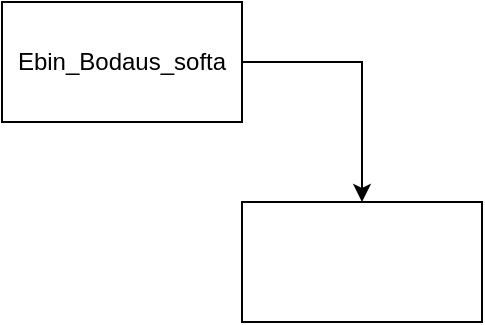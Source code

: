 <mxfile version="23.0.2" type="device">
  <diagram name="Sivu-1" id="ImRqJtVks8cvzd_av34Y">
    <mxGraphModel dx="1221" dy="759" grid="1" gridSize="10" guides="1" tooltips="1" connect="1" arrows="1" fold="1" page="1" pageScale="1" pageWidth="827" pageHeight="1169" math="0" shadow="0">
      <root>
        <mxCell id="0" />
        <mxCell id="1" parent="0" />
        <mxCell id="85at9GtSxX69xfL7nJby-3" style="edgeStyle=orthogonalEdgeStyle;rounded=0;orthogonalLoop=1;jettySize=auto;html=1;exitX=1;exitY=0.5;exitDx=0;exitDy=0;entryX=0.5;entryY=0;entryDx=0;entryDy=0;" edge="1" parent="1" source="85at9GtSxX69xfL7nJby-1" target="85at9GtSxX69xfL7nJby-2">
          <mxGeometry relative="1" as="geometry" />
        </mxCell>
        <mxCell id="85at9GtSxX69xfL7nJby-1" value="Ebin_Bodaus_softa" style="rounded=0;whiteSpace=wrap;html=1;" vertex="1" parent="1">
          <mxGeometry x="330" y="180" width="120" height="60" as="geometry" />
        </mxCell>
        <mxCell id="85at9GtSxX69xfL7nJby-2" value="" style="rounded=0;whiteSpace=wrap;html=1;" vertex="1" parent="1">
          <mxGeometry x="450" y="280" width="120" height="60" as="geometry" />
        </mxCell>
      </root>
    </mxGraphModel>
  </diagram>
</mxfile>
